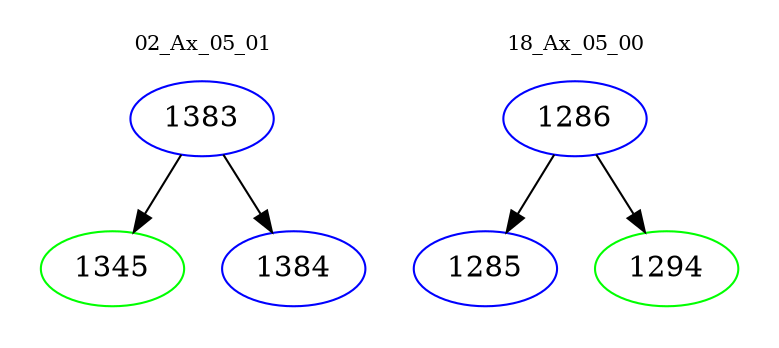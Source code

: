 digraph{
subgraph cluster_0 {
color = white
label = "02_Ax_05_01";
fontsize=10;
T0_1383 [label="1383", color="blue"]
T0_1383 -> T0_1345 [color="black"]
T0_1345 [label="1345", color="green"]
T0_1383 -> T0_1384 [color="black"]
T0_1384 [label="1384", color="blue"]
}
subgraph cluster_1 {
color = white
label = "18_Ax_05_00";
fontsize=10;
T1_1286 [label="1286", color="blue"]
T1_1286 -> T1_1285 [color="black"]
T1_1285 [label="1285", color="blue"]
T1_1286 -> T1_1294 [color="black"]
T1_1294 [label="1294", color="green"]
}
}
